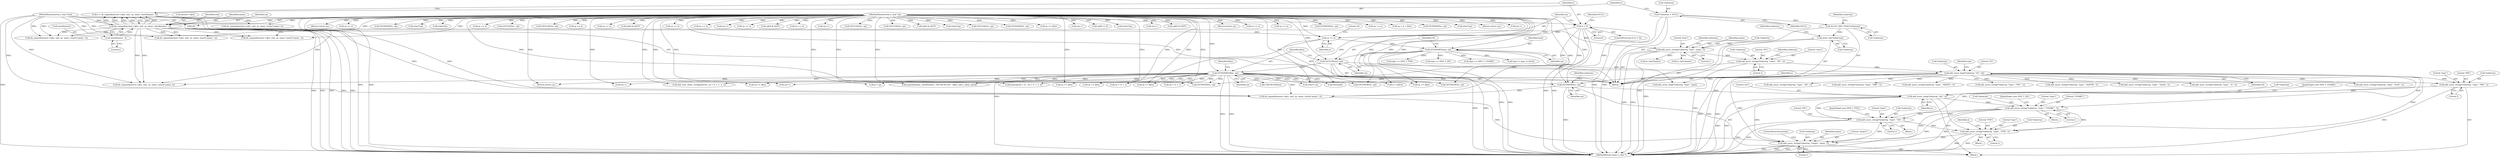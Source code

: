 digraph "0_php-src_2fefae47716d501aec41c1102f3fd4531f070b05_0@pointer" {
"1000326" [label="(Call,add_assoc_string(*subarray, \"type\", \"PTR\", 1))"];
"1000302" [label="(Call,add_assoc_string(*subarray, \"type\", \"CNAME\", 1))"];
"1000291" [label="(Call,add_assoc_long(*subarray, \"pri\", n))"];
"1000282" [label="(Call,add_assoc_string(*subarray, \"type\", \"MX\", 1))"];
"1000211" [label="(Call,add_assoc_long(*subarray, \"ttl\", ttl))"];
"1000205" [label="(Call,add_assoc_string(*subarray, \"class\", \"IN\", 1))"];
"1000199" [label="(Call,add_assoc_string(*subarray, \"host\", name, 1))"];
"1000196" [label="(Call,array_init(*subarray))"];
"1000193" [label="(Call,ALLOC_INIT_ZVAL(*subarray))"];
"1000130" [label="(Call,*subarray = NULL)"];
"1000136" [label="(Call,dn_expand(answer->qb2, end, cp, name, sizeof(name) - 2))"];
"1000107" [label="(MethodParameterIn,u_char *end)"];
"1000106" [label="(MethodParameterIn,u_char *cp)"];
"1000143" [label="(Call,sizeof(name) - 2)"];
"1000162" [label="(Call,GETLONG(ttl, cp))"];
"1000159" [label="(Call,GETSHORT(type, cp))"];
"1000154" [label="(Call,cp += n)"];
"1000148" [label="(Call,n < 0)"];
"1000134" [label="(Call,n = dn_expand(answer->qb2, end, cp, name, sizeof(name) - 2))"];
"1000288" [label="(Call,GETSHORT(n, cp))"];
"1000165" [label="(Call,GETSHORT(dlen, cp))"];
"1000314" [label="(Call,add_assoc_string(*subarray, \"type\", \"NS\", 1))"];
"1000355" [label="(Call,add_assoc_string(*subarray, \"target\", name, 1))"];
"1000202" [label="(Literal,\"host\")"];
"1000208" [label="(Literal,\"class\")"];
"1000182" [label="(Return,return cp;)"];
"1000113" [label="(Block,)"];
"1000212" [label="(Call,*subarray)"];
"1000288" [label="(Call,GETSHORT(n, cp))"];
"1000282" [label="(Call,add_assoc_string(*subarray, \"type\", \"MX\", 1))"];
"1000333" [label="(Identifier,n)"];
"1000210" [label="(Literal,1)"];
"1000194" [label="(Call,*subarray)"];
"1000325" [label="(Block,)"];
"1000294" [label="(Literal,\"pri\")"];
"1000197" [label="(Call,*subarray)"];
"1000554" [label="(Call,cp += n)"];
"1000303" [label="(Call,*subarray)"];
"1000788" [label="(Call,(u_char*)name)"];
"1000773" [label="(Call,(int)cp[0])"];
"1000762" [label="(Call,add_assoc_string(*subarray, \"type\", \"A6\", 1))"];
"1001151" [label="(Call,cp += n)"];
"1000164" [label="(Identifier,cp)"];
"1001042" [label="(Call,add_assoc_string(*subarray, \"type\", \"SRV\", 1))"];
"1000161" [label="(Identifier,cp)"];
"1000308" [label="(JumpTarget,case DNS_T_NS:)"];
"1000657" [label="(Call,GETSHORT(s, cp))"];
"1000211" [label="(Call,add_assoc_long(*subarray, \"ttl\", ttl))"];
"1000363" [label="(Call,add_assoc_string(*subarray, \"type\", \"HINFO\", 1))"];
"1000453" [label="(Call,n = cp[l1])"];
"1000193" [label="(Call,ALLOC_INIT_ZVAL(*subarray))"];
"1000188" [label="(Call,cp += dlen)"];
"1000165" [label="(Call,GETSHORT(dlen, cp))"];
"1000334" [label="(Call,dn_expand(answer->qb2, end, cp, name, (sizeof name) - 2))"];
"1000217" [label="(Identifier,raw)"];
"1000432" [label="(Call,add_assoc_string(*subarray, \"type\", \"TXT\", 1))"];
"1000143" [label="(Call,sizeof(name) - 2)"];
"1000475" [label="(Call,memcpy(tp + l2 , cp + l1 + 1, n))"];
"1001241" [label="(Call,cp += dlen)"];
"1000135" [label="(Identifier,n)"];
"1000565" [label="(Call,dn_expand(answer->qb2, end, cp, name, (sizeof name) -2))"];
"1000167" [label="(Identifier,cp)"];
"1000640" [label="(Call,(u_char*)name)"];
"1001064" [label="(Call,GETSHORT(n, cp))"];
"1000285" [label="(Literal,\"type\")"];
"1001176" [label="(Call,cp += n)"];
"1000199" [label="(Call,add_assoc_string(*subarray, \"host\", name, 1))"];
"1001001" [label="(Call,cp < p + dlen)"];
"1000159" [label="(Call,GETSHORT(type, cp))"];
"1001121" [label="(Call,GETSHORT(n, cp))"];
"1000137" [label="(Call,answer->qb2)"];
"1001171" [label="(Call,(char*)cp)"];
"1000238" [label="(Return,return cp;)"];
"1000166" [label="(Identifier,dlen)"];
"1000158" [label="(Literal,10)"];
"1000888" [label="(Call,cp++)"];
"1000107" [label="(MethodParameterIn,u_char *end)"];
"1000305" [label="(Literal,\"type\")"];
"1000106" [label="(MethodParameterIn,u_char *cp)"];
"1000214" [label="(Literal,\"ttl\")"];
"1000361" [label="(ControlStructure,break;)"];
"1000275" [label="(Call,cp += dlen)"];
"1000479" [label="(Call,cp + l1 + 1)"];
"1000131" [label="(Call,*subarray)"];
"1000306" [label="(Literal,\"CNAME\")"];
"1000322" [label="(Call,type == DNS_T_PTR)"];
"1001113" [label="(Call,GETSHORT(n, cp))"];
"1000160" [label="(Identifier,type)"];
"1000191" [label="(Return,return cp;)"];
"1001201" [label="(Call,cp += n)"];
"1000318" [label="(Literal,\"NS\")"];
"1000196" [label="(Call,array_init(*subarray))"];
"1001107" [label="(Call,add_assoc_string(*subarray, \"type\", \"NAPTR\", 1))"];
"1000155" [label="(Identifier,cp)"];
"1001245" [label="(Return,return cp;)"];
"1000314" [label="(Call,add_assoc_string(*subarray, \"type\", \"NS\", 1))"];
"1000140" [label="(Identifier,end)"];
"1000149" [label="(Identifier,n)"];
"1000156" [label="(Identifier,n)"];
"1000134" [label="(Call,n = dn_expand(answer->qb2, end, cp, name, sizeof(name) - 2))"];
"1000377" [label="(Call,cp++)"];
"1000485" [label="(Call,add_next_index_stringl(entries, cp + l1 + 1, n, 1))"];
"1000906" [label="(Call,GETSHORT(s, cp))"];
"1001196" [label="(Call,(char*)cp)"];
"1000144" [label="(Call,sizeof(name))"];
"1000201" [label="(Identifier,subarray)"];
"1000205" [label="(Call,add_assoc_string(*subarray, \"class\", \"IN\", 1))"];
"1000150" [label="(Literal,0)"];
"1000146" [label="(Literal,2)"];
"1000310" [label="(Call,type == DNS_T_NS)"];
"1000745" [label="(Call,add_assoc_string(*subarray, \"type\", \"AAAA\", 1))"];
"1000286" [label="(Literal,\"MX\")"];
"1001146" [label="(Call,(char*)cp)"];
"1000290" [label="(Identifier,cp)"];
"1000179" [label="(Call,cp += dlen)"];
"1000291" [label="(Call,add_assoc_long(*subarray, \"pri\", n))"];
"1000246" [label="(Call,add_assoc_string(*subarray, \"type\", \"A\", 1))"];
"1000779" [label="(Call,cp++)"];
"1000414" [label="(Call,cp += n)"];
"1000628" [label="(Call,GETLONG(n, cp))"];
"1000330" [label="(Literal,\"PTR\")"];
"1000162" [label="(Call,GETLONG(ttl, cp))"];
"1000142" [label="(Identifier,name)"];
"1000759" [label="(Call,p = cp)"];
"1001048" [label="(Call,GETSHORT(n, cp))"];
"1000307" [label="(Literal,1)"];
"1000320" [label="(JumpTarget,case DNS_T_PTR:)"];
"1000604" [label="(Call,GETLONG(n, cp))"];
"1000207" [label="(Identifier,subarray)"];
"1000352" [label="(Call,cp += n)"];
"1000252" [label="(Call,snprintf(name, sizeof(name), \"%d.%d.%d.%d\", cp[0], cp[1], cp[2], cp[3]))"];
"1000147" [label="(ControlStructure,if (n < 0))"];
"1000331" [label="(Literal,1)"];
"1000130" [label="(Call,*subarray = NULL)"];
"1000289" [label="(Identifier,n)"];
"1000215" [label="(Identifier,ttl)"];
"1000133" [label="(Identifier,NULL)"];
"1000583" [label="(Call,cp += n)"];
"1000292" [label="(Call,*subarray)"];
"1000219" [label="(Call,add_assoc_long(*subarray, \"type\", type))"];
"1000154" [label="(Call,cp += n)"];
"1000356" [label="(Call,*subarray)"];
"1001183" [label="(Call,cp[0] & 0xFF)"];
"1001206" [label="(Call,dn_expand(answer->qb2, end, cp, name, (sizeof name) - 2))"];
"1000203" [label="(Identifier,name)"];
"1000293" [label="(Identifier,subarray)"];
"1001074" [label="(Call,dn_expand(answer->qb2, end, cp, name, (sizeof name) - 2))"];
"1000359" [label="(Identifier,name)"];
"1000287" [label="(Literal,1)"];
"1000360" [label="(Literal,1)"];
"1000296" [label="(JumpTarget,case DNS_T_CNAME:)"];
"1000536" [label="(Call,dn_expand(answer->qb2, end, cp, name, (sizeof name) -2))"];
"1001224" [label="(Call,cp += n)"];
"1001027" [label="(Call,cp += n)"];
"1000401" [label="(Call,cp++)"];
"1000528" [label="(Call,add_assoc_string(*subarray, \"type\", \"SOA\", 1))"];
"1000390" [label="(Call,cp += n)"];
"1000295" [label="(Identifier,n)"];
"1001133" [label="(Call,cp[0] & 0xFF)"];
"1001092" [label="(Call,cp += n)"];
"1000511" [label="(Call,cp += dlen)"];
"1000200" [label="(Call,*subarray)"];
"1000242" [label="(Block,)"];
"1000206" [label="(Call,*subarray)"];
"1001138" [label="(Call,cp++)"];
"1000329" [label="(Literal,\"type\")"];
"1000487" [label="(Call,cp + l1 + 1)"];
"1000596" [label="(Call,GETLONG(n, cp))"];
"1001009" [label="(Call,dn_expand(answer->qb2, end, cp, name, (sizeof name) - 2))"];
"1000612" [label="(Call,GETLONG(n, cp))"];
"1000298" [label="(Call,type == DNS_T_CNAME)"];
"1000209" [label="(Literal,\"IN\")"];
"1000148" [label="(Call,n < 0)"];
"1000317" [label="(Literal,\"type\")"];
"1001158" [label="(Call,cp[0] & 0xFF)"];
"1000385" [label="(Call,(char*)cp)"];
"1000620" [label="(Call,GETLONG(n, cp))"];
"1000283" [label="(Call,*subarray)"];
"1000169" [label="(Identifier,dlen)"];
"1000153" [label="(Identifier,NULL)"];
"1000163" [label="(Identifier,ttl)"];
"1001056" [label="(Call,GETSHORT(n, cp))"];
"1000327" [label="(Call,*subarray)"];
"1000175" [label="(Call,type != type_to_fetch)"];
"1000213" [label="(Identifier,subarray)"];
"1000235" [label="(Call,cp += dlen)"];
"1000326" [label="(Call,add_assoc_string(*subarray, \"type\", \"PTR\", 1))"];
"1000228" [label="(Call,(char*) cp)"];
"1001163" [label="(Call,cp++)"];
"1000315" [label="(Call,*subarray)"];
"1000302" [label="(Call,add_assoc_string(*subarray, \"type\", \"CNAME\", 1))"];
"1000141" [label="(Identifier,cp)"];
"1000817" [label="(Call,cp[0] != 0)"];
"1000301" [label="(Block,)"];
"1000204" [label="(Literal,1)"];
"1000355" [label="(Call,add_assoc_string(*subarray, \"target\", name, 1))"];
"1000136" [label="(Call,dn_expand(answer->qb2, end, cp, name, sizeof(name) - 2))"];
"1000319" [label="(Literal,1)"];
"1000313" [label="(Block,)"];
"1000409" [label="(Call,(char*)cp)"];
"1001247" [label="(MethodReturn,static u_char *)"];
"1001188" [label="(Call,cp++)"];
"1000845" [label="(Call,cp[0] & 0xFF)"];
"1000168" [label="(Call,CHECKCP(dlen))"];
"1000198" [label="(Identifier,subarray)"];
"1000358" [label="(Literal,\"target\")"];
"1000326" -> "1000325"  [label="AST: "];
"1000326" -> "1000331"  [label="CFG: "];
"1000327" -> "1000326"  [label="AST: "];
"1000329" -> "1000326"  [label="AST: "];
"1000330" -> "1000326"  [label="AST: "];
"1000331" -> "1000326"  [label="AST: "];
"1000333" -> "1000326"  [label="CFG: "];
"1000326" -> "1001247"  [label="DDG: "];
"1000326" -> "1001247"  [label="DDG: "];
"1000302" -> "1000326"  [label="DDG: "];
"1000211" -> "1000326"  [label="DDG: "];
"1000291" -> "1000326"  [label="DDG: "];
"1000314" -> "1000326"  [label="DDG: "];
"1000326" -> "1000355"  [label="DDG: "];
"1000302" -> "1000301"  [label="AST: "];
"1000302" -> "1000307"  [label="CFG: "];
"1000303" -> "1000302"  [label="AST: "];
"1000305" -> "1000302"  [label="AST: "];
"1000306" -> "1000302"  [label="AST: "];
"1000307" -> "1000302"  [label="AST: "];
"1000308" -> "1000302"  [label="CFG: "];
"1000302" -> "1001247"  [label="DDG: "];
"1000302" -> "1001247"  [label="DDG: "];
"1000291" -> "1000302"  [label="DDG: "];
"1000211" -> "1000302"  [label="DDG: "];
"1000302" -> "1000314"  [label="DDG: "];
"1000302" -> "1000355"  [label="DDG: "];
"1000291" -> "1000242"  [label="AST: "];
"1000291" -> "1000295"  [label="CFG: "];
"1000292" -> "1000291"  [label="AST: "];
"1000294" -> "1000291"  [label="AST: "];
"1000295" -> "1000291"  [label="AST: "];
"1000296" -> "1000291"  [label="CFG: "];
"1000291" -> "1001247"  [label="DDG: "];
"1000291" -> "1001247"  [label="DDG: "];
"1000282" -> "1000291"  [label="DDG: "];
"1000288" -> "1000291"  [label="DDG: "];
"1000291" -> "1000314"  [label="DDG: "];
"1000291" -> "1000355"  [label="DDG: "];
"1000282" -> "1000242"  [label="AST: "];
"1000282" -> "1000287"  [label="CFG: "];
"1000283" -> "1000282"  [label="AST: "];
"1000285" -> "1000282"  [label="AST: "];
"1000286" -> "1000282"  [label="AST: "];
"1000287" -> "1000282"  [label="AST: "];
"1000289" -> "1000282"  [label="CFG: "];
"1000282" -> "1001247"  [label="DDG: "];
"1000211" -> "1000282"  [label="DDG: "];
"1000211" -> "1000113"  [label="AST: "];
"1000211" -> "1000215"  [label="CFG: "];
"1000212" -> "1000211"  [label="AST: "];
"1000214" -> "1000211"  [label="AST: "];
"1000215" -> "1000211"  [label="AST: "];
"1000217" -> "1000211"  [label="CFG: "];
"1000211" -> "1001247"  [label="DDG: "];
"1000211" -> "1001247"  [label="DDG: "];
"1000211" -> "1001247"  [label="DDG: "];
"1000205" -> "1000211"  [label="DDG: "];
"1000162" -> "1000211"  [label="DDG: "];
"1000211" -> "1000219"  [label="DDG: "];
"1000211" -> "1000246"  [label="DDG: "];
"1000211" -> "1000314"  [label="DDG: "];
"1000211" -> "1000355"  [label="DDG: "];
"1000211" -> "1000363"  [label="DDG: "];
"1000211" -> "1000432"  [label="DDG: "];
"1000211" -> "1000528"  [label="DDG: "];
"1000211" -> "1000745"  [label="DDG: "];
"1000211" -> "1000762"  [label="DDG: "];
"1000211" -> "1001042"  [label="DDG: "];
"1000211" -> "1001107"  [label="DDG: "];
"1000205" -> "1000113"  [label="AST: "];
"1000205" -> "1000210"  [label="CFG: "];
"1000206" -> "1000205"  [label="AST: "];
"1000208" -> "1000205"  [label="AST: "];
"1000209" -> "1000205"  [label="AST: "];
"1000210" -> "1000205"  [label="AST: "];
"1000213" -> "1000205"  [label="CFG: "];
"1000205" -> "1001247"  [label="DDG: "];
"1000199" -> "1000205"  [label="DDG: "];
"1000199" -> "1000113"  [label="AST: "];
"1000199" -> "1000204"  [label="CFG: "];
"1000200" -> "1000199"  [label="AST: "];
"1000202" -> "1000199"  [label="AST: "];
"1000203" -> "1000199"  [label="AST: "];
"1000204" -> "1000199"  [label="AST: "];
"1000207" -> "1000199"  [label="CFG: "];
"1000199" -> "1001247"  [label="DDG: "];
"1000199" -> "1001247"  [label="DDG: "];
"1000196" -> "1000199"  [label="DDG: "];
"1000136" -> "1000199"  [label="DDG: "];
"1000199" -> "1000640"  [label="DDG: "];
"1000199" -> "1000788"  [label="DDG: "];
"1000196" -> "1000113"  [label="AST: "];
"1000196" -> "1000197"  [label="CFG: "];
"1000197" -> "1000196"  [label="AST: "];
"1000201" -> "1000196"  [label="CFG: "];
"1000196" -> "1001247"  [label="DDG: "];
"1000193" -> "1000196"  [label="DDG: "];
"1000193" -> "1000113"  [label="AST: "];
"1000193" -> "1000194"  [label="CFG: "];
"1000194" -> "1000193"  [label="AST: "];
"1000198" -> "1000193"  [label="CFG: "];
"1000193" -> "1001247"  [label="DDG: "];
"1000130" -> "1000193"  [label="DDG: "];
"1000130" -> "1000113"  [label="AST: "];
"1000130" -> "1000133"  [label="CFG: "];
"1000131" -> "1000130"  [label="AST: "];
"1000133" -> "1000130"  [label="AST: "];
"1000135" -> "1000130"  [label="CFG: "];
"1000130" -> "1001247"  [label="DDG: "];
"1000130" -> "1001247"  [label="DDG: "];
"1000136" -> "1000134"  [label="AST: "];
"1000136" -> "1000143"  [label="CFG: "];
"1000137" -> "1000136"  [label="AST: "];
"1000140" -> "1000136"  [label="AST: "];
"1000141" -> "1000136"  [label="AST: "];
"1000142" -> "1000136"  [label="AST: "];
"1000143" -> "1000136"  [label="AST: "];
"1000134" -> "1000136"  [label="CFG: "];
"1000136" -> "1001247"  [label="DDG: "];
"1000136" -> "1001247"  [label="DDG: "];
"1000136" -> "1001247"  [label="DDG: "];
"1000136" -> "1001247"  [label="DDG: "];
"1000136" -> "1001247"  [label="DDG: "];
"1000136" -> "1000134"  [label="DDG: "];
"1000136" -> "1000134"  [label="DDG: "];
"1000136" -> "1000134"  [label="DDG: "];
"1000136" -> "1000134"  [label="DDG: "];
"1000136" -> "1000134"  [label="DDG: "];
"1000107" -> "1000136"  [label="DDG: "];
"1000106" -> "1000136"  [label="DDG: "];
"1000143" -> "1000136"  [label="DDG: "];
"1000136" -> "1000154"  [label="DDG: "];
"1000136" -> "1000334"  [label="DDG: "];
"1000136" -> "1000334"  [label="DDG: "];
"1000136" -> "1000536"  [label="DDG: "];
"1000136" -> "1000536"  [label="DDG: "];
"1000136" -> "1001009"  [label="DDG: "];
"1000136" -> "1001009"  [label="DDG: "];
"1000136" -> "1001074"  [label="DDG: "];
"1000136" -> "1001074"  [label="DDG: "];
"1000136" -> "1001206"  [label="DDG: "];
"1000136" -> "1001206"  [label="DDG: "];
"1000107" -> "1000105"  [label="AST: "];
"1000107" -> "1001247"  [label="DDG: "];
"1000107" -> "1000334"  [label="DDG: "];
"1000107" -> "1000536"  [label="DDG: "];
"1000107" -> "1000565"  [label="DDG: "];
"1000107" -> "1001009"  [label="DDG: "];
"1000107" -> "1001074"  [label="DDG: "];
"1000107" -> "1001206"  [label="DDG: "];
"1000106" -> "1000105"  [label="AST: "];
"1000106" -> "1001247"  [label="DDG: "];
"1000106" -> "1000154"  [label="DDG: "];
"1000106" -> "1000159"  [label="DDG: "];
"1000106" -> "1000162"  [label="DDG: "];
"1000106" -> "1000165"  [label="DDG: "];
"1000106" -> "1000179"  [label="DDG: "];
"1000106" -> "1000182"  [label="DDG: "];
"1000106" -> "1000188"  [label="DDG: "];
"1000106" -> "1000191"  [label="DDG: "];
"1000106" -> "1000228"  [label="DDG: "];
"1000106" -> "1000235"  [label="DDG: "];
"1000106" -> "1000238"  [label="DDG: "];
"1000106" -> "1000252"  [label="DDG: "];
"1000106" -> "1000275"  [label="DDG: "];
"1000106" -> "1000288"  [label="DDG: "];
"1000106" -> "1000334"  [label="DDG: "];
"1000106" -> "1000352"  [label="DDG: "];
"1000106" -> "1000377"  [label="DDG: "];
"1000106" -> "1000385"  [label="DDG: "];
"1000106" -> "1000390"  [label="DDG: "];
"1000106" -> "1000401"  [label="DDG: "];
"1000106" -> "1000409"  [label="DDG: "];
"1000106" -> "1000414"  [label="DDG: "];
"1000106" -> "1000453"  [label="DDG: "];
"1000106" -> "1000475"  [label="DDG: "];
"1000106" -> "1000479"  [label="DDG: "];
"1000106" -> "1000485"  [label="DDG: "];
"1000106" -> "1000487"  [label="DDG: "];
"1000106" -> "1000511"  [label="DDG: "];
"1000106" -> "1000536"  [label="DDG: "];
"1000106" -> "1000554"  [label="DDG: "];
"1000106" -> "1000565"  [label="DDG: "];
"1000106" -> "1000583"  [label="DDG: "];
"1000106" -> "1000596"  [label="DDG: "];
"1000106" -> "1000604"  [label="DDG: "];
"1000106" -> "1000612"  [label="DDG: "];
"1000106" -> "1000620"  [label="DDG: "];
"1000106" -> "1000628"  [label="DDG: "];
"1000106" -> "1000657"  [label="DDG: "];
"1000106" -> "1000759"  [label="DDG: "];
"1000106" -> "1000773"  [label="DDG: "];
"1000106" -> "1000779"  [label="DDG: "];
"1000106" -> "1000817"  [label="DDG: "];
"1000106" -> "1000845"  [label="DDG: "];
"1000106" -> "1000888"  [label="DDG: "];
"1000106" -> "1000906"  [label="DDG: "];
"1000106" -> "1001001"  [label="DDG: "];
"1000106" -> "1001009"  [label="DDG: "];
"1000106" -> "1001027"  [label="DDG: "];
"1000106" -> "1001048"  [label="DDG: "];
"1000106" -> "1001056"  [label="DDG: "];
"1000106" -> "1001064"  [label="DDG: "];
"1000106" -> "1001074"  [label="DDG: "];
"1000106" -> "1001092"  [label="DDG: "];
"1000106" -> "1001113"  [label="DDG: "];
"1000106" -> "1001121"  [label="DDG: "];
"1000106" -> "1001133"  [label="DDG: "];
"1000106" -> "1001138"  [label="DDG: "];
"1000106" -> "1001146"  [label="DDG: "];
"1000106" -> "1001151"  [label="DDG: "];
"1000106" -> "1001158"  [label="DDG: "];
"1000106" -> "1001163"  [label="DDG: "];
"1000106" -> "1001171"  [label="DDG: "];
"1000106" -> "1001176"  [label="DDG: "];
"1000106" -> "1001183"  [label="DDG: "];
"1000106" -> "1001188"  [label="DDG: "];
"1000106" -> "1001196"  [label="DDG: "];
"1000106" -> "1001201"  [label="DDG: "];
"1000106" -> "1001206"  [label="DDG: "];
"1000106" -> "1001224"  [label="DDG: "];
"1000106" -> "1001241"  [label="DDG: "];
"1000106" -> "1001245"  [label="DDG: "];
"1000143" -> "1000146"  [label="CFG: "];
"1000144" -> "1000143"  [label="AST: "];
"1000146" -> "1000143"  [label="AST: "];
"1000162" -> "1000113"  [label="AST: "];
"1000162" -> "1000164"  [label="CFG: "];
"1000163" -> "1000162"  [label="AST: "];
"1000164" -> "1000162"  [label="AST: "];
"1000166" -> "1000162"  [label="CFG: "];
"1000162" -> "1001247"  [label="DDG: "];
"1000162" -> "1001247"  [label="DDG: "];
"1000159" -> "1000162"  [label="DDG: "];
"1000162" -> "1000165"  [label="DDG: "];
"1000159" -> "1000113"  [label="AST: "];
"1000159" -> "1000161"  [label="CFG: "];
"1000160" -> "1000159"  [label="AST: "];
"1000161" -> "1000159"  [label="AST: "];
"1000163" -> "1000159"  [label="CFG: "];
"1000159" -> "1001247"  [label="DDG: "];
"1000159" -> "1001247"  [label="DDG: "];
"1000154" -> "1000159"  [label="DDG: "];
"1000159" -> "1000175"  [label="DDG: "];
"1000159" -> "1000219"  [label="DDG: "];
"1000159" -> "1000298"  [label="DDG: "];
"1000159" -> "1000310"  [label="DDG: "];
"1000159" -> "1000322"  [label="DDG: "];
"1000154" -> "1000113"  [label="AST: "];
"1000154" -> "1000156"  [label="CFG: "];
"1000155" -> "1000154"  [label="AST: "];
"1000156" -> "1000154"  [label="AST: "];
"1000158" -> "1000154"  [label="CFG: "];
"1000154" -> "1001247"  [label="DDG: "];
"1000148" -> "1000154"  [label="DDG: "];
"1000148" -> "1000147"  [label="AST: "];
"1000148" -> "1000150"  [label="CFG: "];
"1000149" -> "1000148"  [label="AST: "];
"1000150" -> "1000148"  [label="AST: "];
"1000153" -> "1000148"  [label="CFG: "];
"1000155" -> "1000148"  [label="CFG: "];
"1000148" -> "1001247"  [label="DDG: "];
"1000148" -> "1001247"  [label="DDG: "];
"1000134" -> "1000148"  [label="DDG: "];
"1000148" -> "1000288"  [label="DDG: "];
"1000148" -> "1001048"  [label="DDG: "];
"1000148" -> "1001113"  [label="DDG: "];
"1000134" -> "1000113"  [label="AST: "];
"1000135" -> "1000134"  [label="AST: "];
"1000149" -> "1000134"  [label="CFG: "];
"1000134" -> "1001247"  [label="DDG: "];
"1000288" -> "1000242"  [label="AST: "];
"1000288" -> "1000290"  [label="CFG: "];
"1000289" -> "1000288"  [label="AST: "];
"1000290" -> "1000288"  [label="AST: "];
"1000293" -> "1000288"  [label="CFG: "];
"1000288" -> "1001247"  [label="DDG: "];
"1000165" -> "1000288"  [label="DDG: "];
"1000288" -> "1000334"  [label="DDG: "];
"1000165" -> "1000113"  [label="AST: "];
"1000165" -> "1000167"  [label="CFG: "];
"1000166" -> "1000165"  [label="AST: "];
"1000167" -> "1000165"  [label="AST: "];
"1000169" -> "1000165"  [label="CFG: "];
"1000165" -> "1001247"  [label="DDG: "];
"1000165" -> "1001247"  [label="DDG: "];
"1000165" -> "1000168"  [label="DDG: "];
"1000165" -> "1000179"  [label="DDG: "];
"1000165" -> "1000188"  [label="DDG: "];
"1000165" -> "1000228"  [label="DDG: "];
"1000165" -> "1000252"  [label="DDG: "];
"1000165" -> "1000275"  [label="DDG: "];
"1000165" -> "1000334"  [label="DDG: "];
"1000165" -> "1000377"  [label="DDG: "];
"1000165" -> "1000453"  [label="DDG: "];
"1000165" -> "1000475"  [label="DDG: "];
"1000165" -> "1000479"  [label="DDG: "];
"1000165" -> "1000485"  [label="DDG: "];
"1000165" -> "1000487"  [label="DDG: "];
"1000165" -> "1000511"  [label="DDG: "];
"1000165" -> "1000536"  [label="DDG: "];
"1000165" -> "1000657"  [label="DDG: "];
"1000165" -> "1000759"  [label="DDG: "];
"1000165" -> "1000773"  [label="DDG: "];
"1000165" -> "1000779"  [label="DDG: "];
"1000165" -> "1001048"  [label="DDG: "];
"1000165" -> "1001113"  [label="DDG: "];
"1000165" -> "1001241"  [label="DDG: "];
"1000165" -> "1001245"  [label="DDG: "];
"1000314" -> "1000313"  [label="AST: "];
"1000314" -> "1000319"  [label="CFG: "];
"1000315" -> "1000314"  [label="AST: "];
"1000317" -> "1000314"  [label="AST: "];
"1000318" -> "1000314"  [label="AST: "];
"1000319" -> "1000314"  [label="AST: "];
"1000320" -> "1000314"  [label="CFG: "];
"1000314" -> "1001247"  [label="DDG: "];
"1000314" -> "1001247"  [label="DDG: "];
"1000314" -> "1000355"  [label="DDG: "];
"1000355" -> "1000242"  [label="AST: "];
"1000355" -> "1000360"  [label="CFG: "];
"1000356" -> "1000355"  [label="AST: "];
"1000358" -> "1000355"  [label="AST: "];
"1000359" -> "1000355"  [label="AST: "];
"1000360" -> "1000355"  [label="AST: "];
"1000361" -> "1000355"  [label="CFG: "];
"1000355" -> "1001247"  [label="DDG: "];
"1000355" -> "1001247"  [label="DDG: "];
"1000355" -> "1001247"  [label="DDG: "];
"1000334" -> "1000355"  [label="DDG: "];
}
